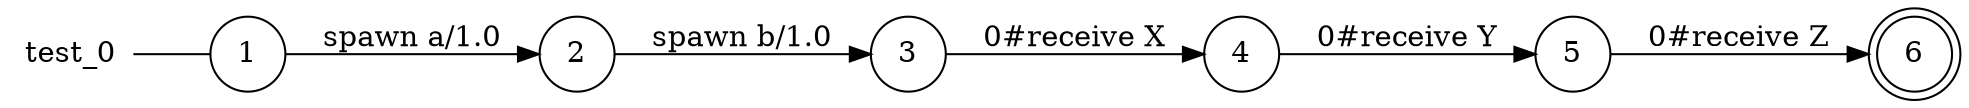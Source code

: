 digraph test_0 {
	rankdir="LR";
	n_0 [label="test_0", shape="plaintext"];
	n_1 [id="5", shape=doublecircle, label="6"];
	n_2 [id="6", shape=circle, label="3"];
	n_3 [id="1", shape=circle, label="1"];
	n_0 -> n_3 [arrowhead=none];
	n_4 [id="2", shape=circle, label="2"];
	n_5 [id="4", shape=circle, label="5"];
	n_6 [id="3", shape=circle, label="4"];

	n_6 -> n_5 [id="[$e|3]", label="0#receive Y"];
	n_4 -> n_2 [id="[$e|0]", label="spawn b/1.0"];
	n_2 -> n_6 [id="[$e|1]", label="0#receive X"];
	n_5 -> n_1 [id="[$e|4]", label="0#receive Z"];
	n_3 -> n_4 [id="[$e|2]", label="spawn a/1.0"];
}
